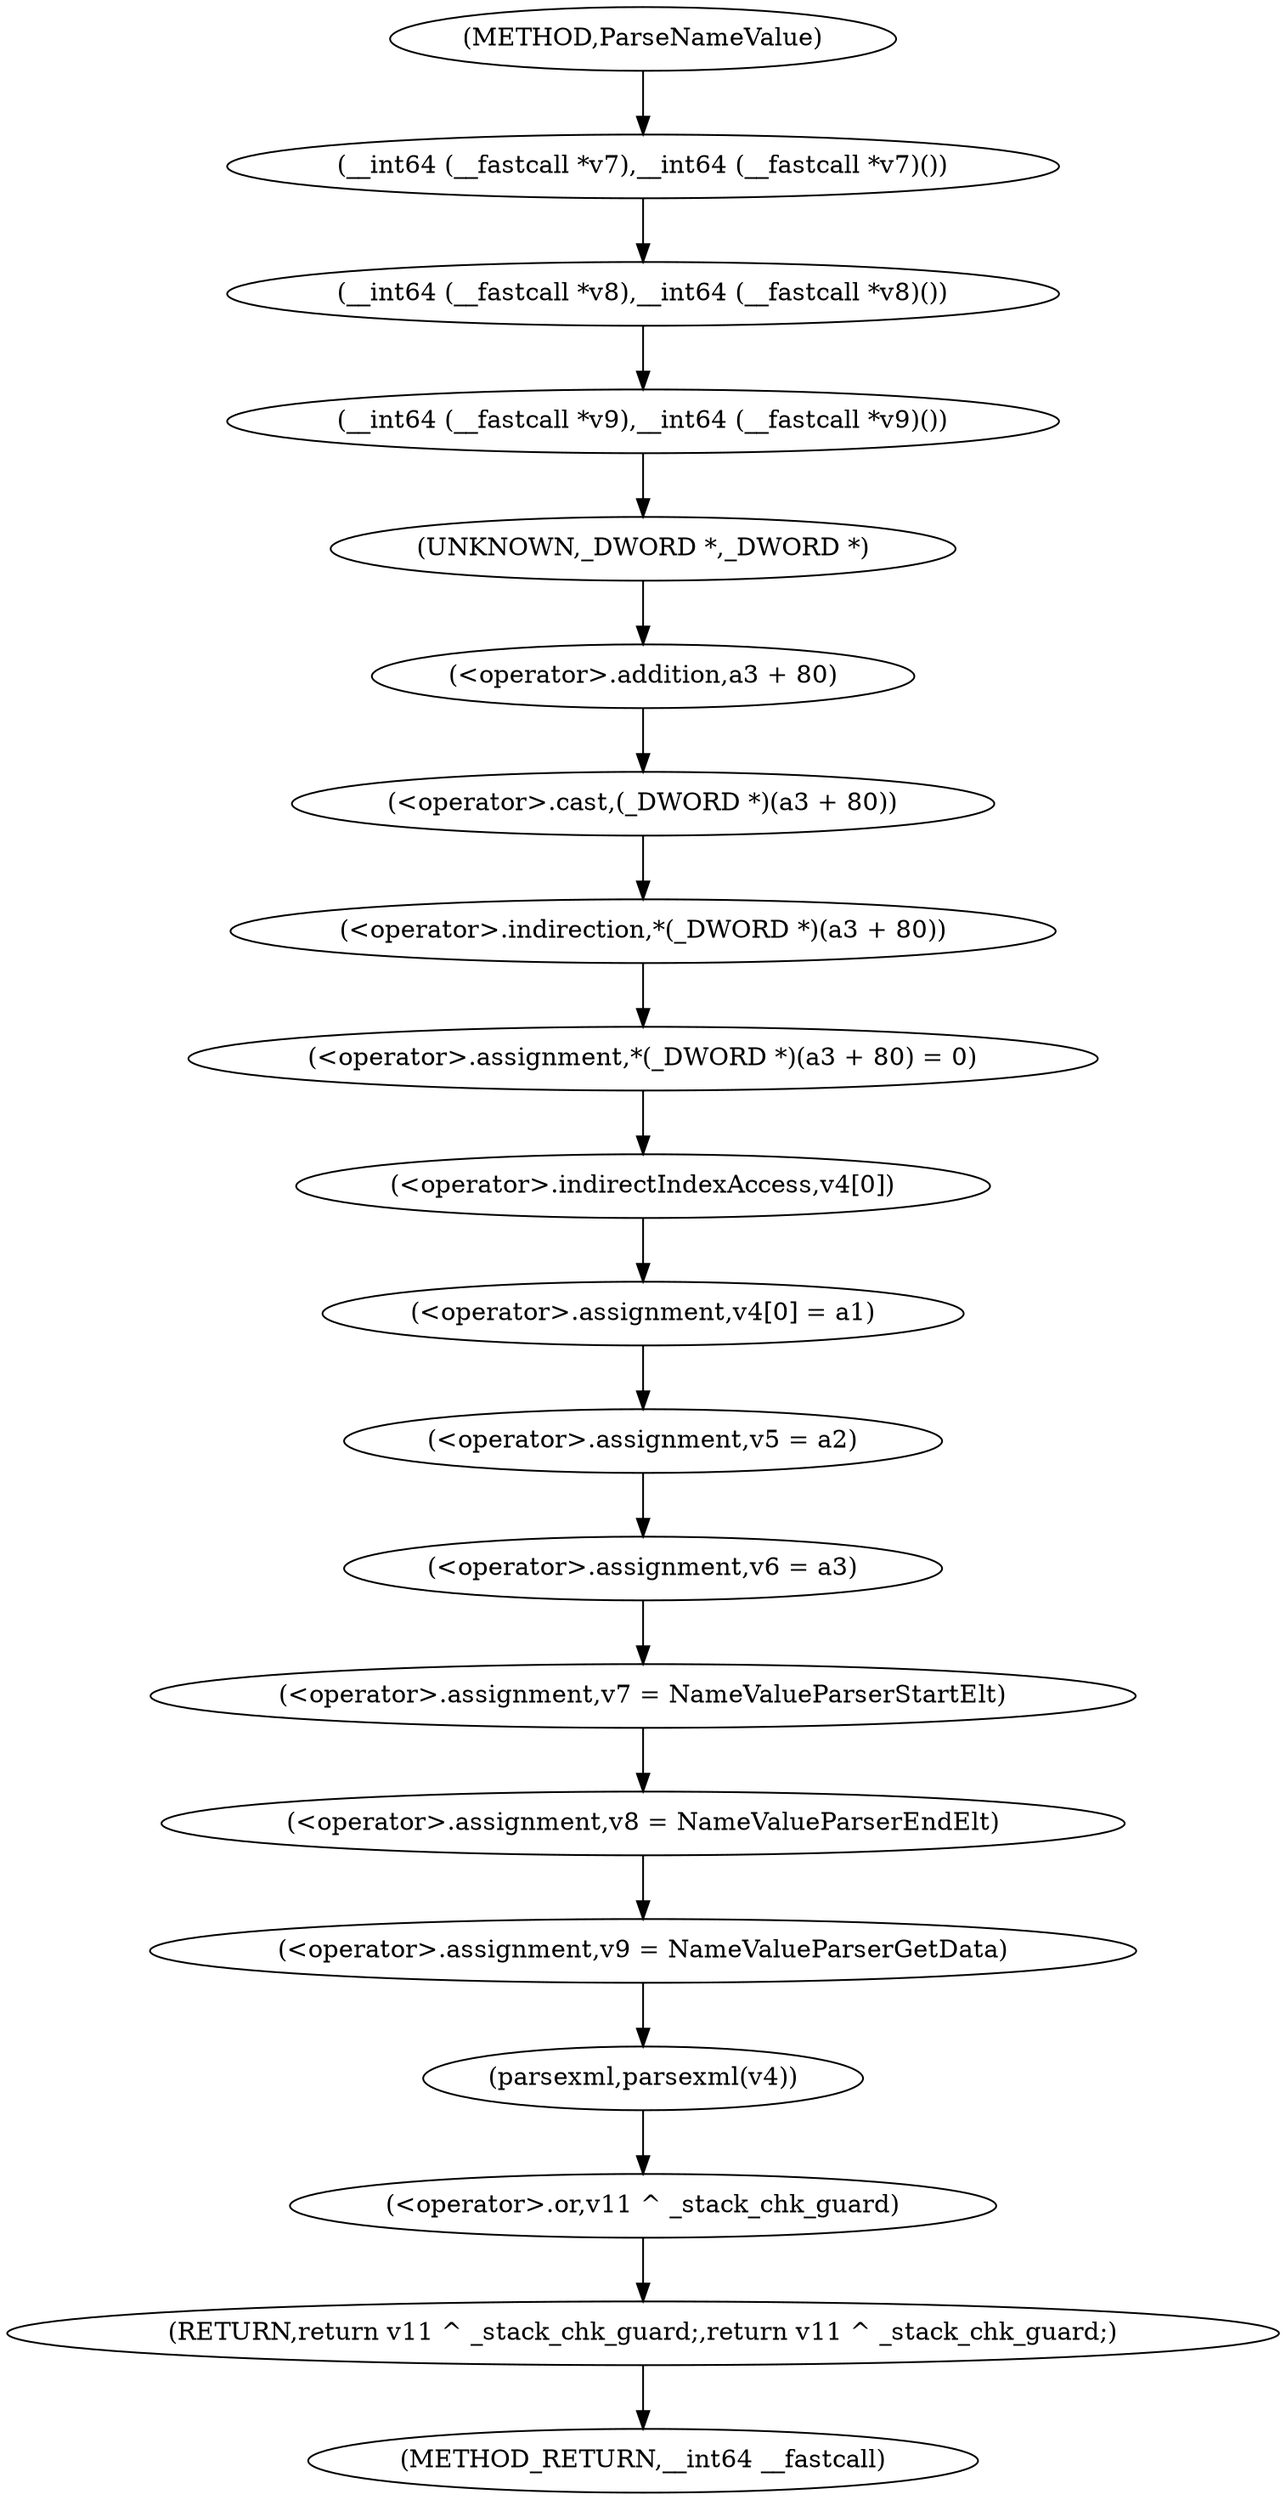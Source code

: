 digraph ParseNameValue {  
"1000117" [label = "(__int64 (__fastcall *v7),__int64 (__fastcall *v7)())" ]
"1000118" [label = "(__int64 (__fastcall *v8),__int64 (__fastcall *v8)())" ]
"1000119" [label = "(__int64 (__fastcall *v9),__int64 (__fastcall *v9)())" ]
"1000123" [label = "(<operator>.assignment,*(_DWORD *)(a3 + 80) = 0)" ]
"1000124" [label = "(<operator>.indirection,*(_DWORD *)(a3 + 80))" ]
"1000125" [label = "(<operator>.cast,(_DWORD *)(a3 + 80))" ]
"1000126" [label = "(UNKNOWN,_DWORD *,_DWORD *)" ]
"1000127" [label = "(<operator>.addition,a3 + 80)" ]
"1000132" [label = "(<operator>.assignment,v4[0] = a1)" ]
"1000133" [label = "(<operator>.indirectIndexAccess,v4[0])" ]
"1000137" [label = "(<operator>.assignment,v5 = a2)" ]
"1000140" [label = "(<operator>.assignment,v6 = a3)" ]
"1000143" [label = "(<operator>.assignment,v7 = NameValueParserStartElt)" ]
"1000146" [label = "(<operator>.assignment,v8 = NameValueParserEndElt)" ]
"1000149" [label = "(<operator>.assignment,v9 = NameValueParserGetData)" ]
"1000153" [label = "(parsexml,parsexml(v4))" ]
"1000155" [label = "(RETURN,return v11 ^ _stack_chk_guard;,return v11 ^ _stack_chk_guard;)" ]
"1000156" [label = "(<operator>.or,v11 ^ _stack_chk_guard)" ]
"1000109" [label = "(METHOD,ParseNameValue)" ]
"1000159" [label = "(METHOD_RETURN,__int64 __fastcall)" ]
  "1000117" -> "1000118" 
  "1000118" -> "1000119" 
  "1000119" -> "1000126" 
  "1000123" -> "1000133" 
  "1000124" -> "1000123" 
  "1000125" -> "1000124" 
  "1000126" -> "1000127" 
  "1000127" -> "1000125" 
  "1000132" -> "1000137" 
  "1000133" -> "1000132" 
  "1000137" -> "1000140" 
  "1000140" -> "1000143" 
  "1000143" -> "1000146" 
  "1000146" -> "1000149" 
  "1000149" -> "1000153" 
  "1000153" -> "1000156" 
  "1000155" -> "1000159" 
  "1000156" -> "1000155" 
  "1000109" -> "1000117" 
}
